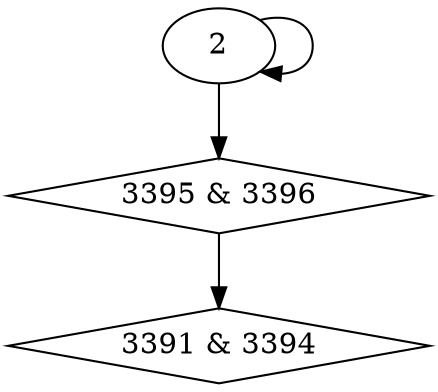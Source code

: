 digraph {
0 [label = "3391 & 3394", shape = diamond];
1 [label = "3395 & 3396", shape = diamond];
1 -> 0;
2 -> 1;
2 -> 2;
}
